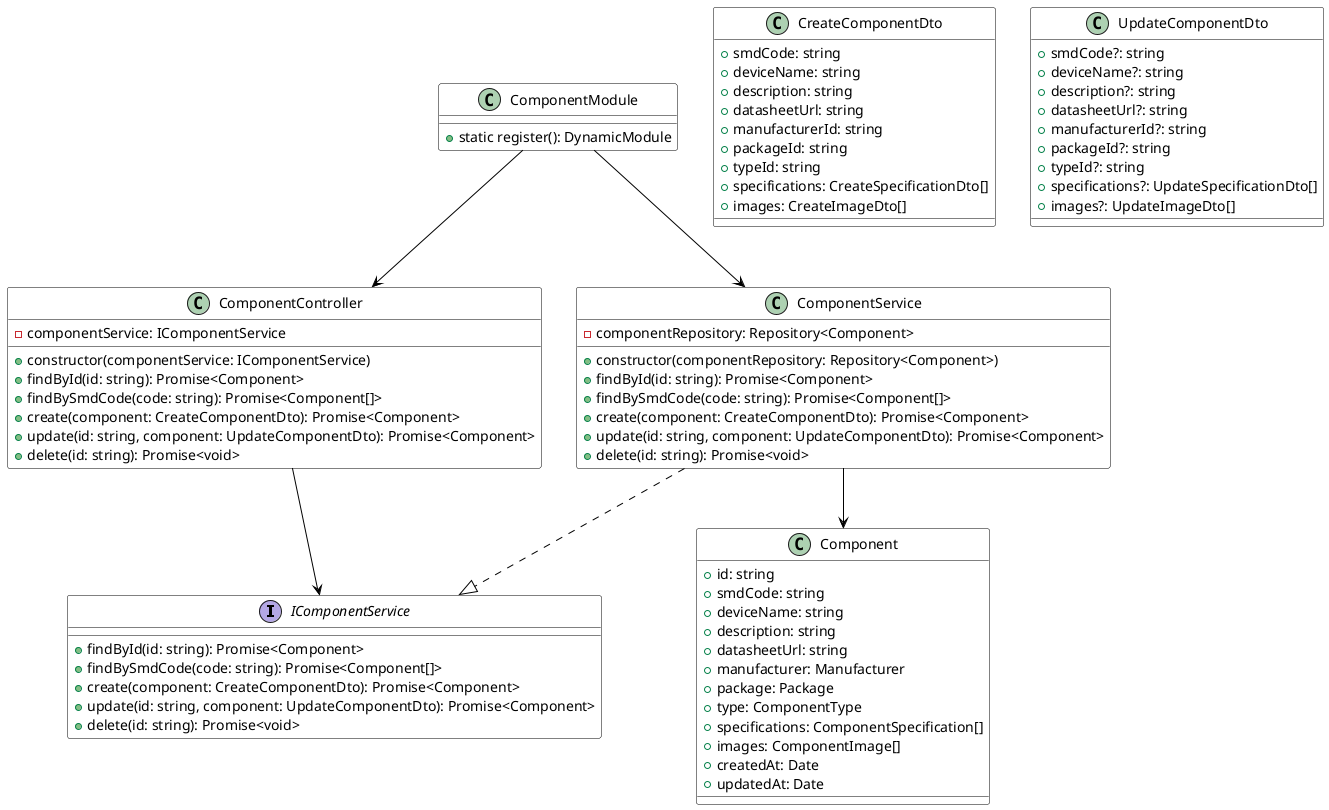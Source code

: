 @startuml Component Module Structure

' Estilo do diagrama
skinparam class {
    BackgroundColor White
    ArrowColor Black
    BorderColor Black
}

' Interfaces
interface IComponentService {
    + findById(id: string): Promise<Component>
    + findBySmdCode(code: string): Promise<Component[]>
    + create(component: CreateComponentDto): Promise<Component>
    + update(id: string, component: UpdateComponentDto): Promise<Component>
    + delete(id: string): Promise<void>
}

' DTOs
class CreateComponentDto {
    + smdCode: string
    + deviceName: string
    + description: string
    + datasheetUrl: string
    + manufacturerId: string
    + packageId: string
    + typeId: string
    + specifications: CreateSpecificationDto[]
    + images: CreateImageDto[]
}

class UpdateComponentDto {
    + smdCode?: string
    + deviceName?: string
    + description?: string
    + datasheetUrl?: string
    + manufacturerId?: string
    + packageId?: string
    + typeId?: string
    + specifications?: UpdateSpecificationDto[]
    + images?: UpdateImageDto[]
}

' Entity
class Component {
    + id: string
    + smdCode: string
    + deviceName: string
    + description: string
    + datasheetUrl: string
    + manufacturer: Manufacturer
    + package: Package
    + type: ComponentType
    + specifications: ComponentSpecification[]
    + images: ComponentImage[]
    + createdAt: Date
    + updatedAt: Date
}

' Controller
class ComponentController {
    - componentService: IComponentService
    + constructor(componentService: IComponentService)
    + findById(id: string): Promise<Component>
    + findBySmdCode(code: string): Promise<Component[]>
    + create(component: CreateComponentDto): Promise<Component>
    + update(id: string, component: UpdateComponentDto): Promise<Component>
    + delete(id: string): Promise<void>
}

' Service
class ComponentService {
    - componentRepository: Repository<Component>
    + constructor(componentRepository: Repository<Component>)
    + findById(id: string): Promise<Component>
    + findBySmdCode(code: string): Promise<Component[]>
    + create(component: CreateComponentDto): Promise<Component>
    + update(id: string, component: UpdateComponentDto): Promise<Component>
    + delete(id: string): Promise<void>
}

' Module
class ComponentModule {
    + static register(): DynamicModule
}

' Relacionamentos
ComponentController --> IComponentService
ComponentService ..|> IComponentService
ComponentService --> Component
ComponentModule --> ComponentController
ComponentModule --> ComponentService

@enduml 